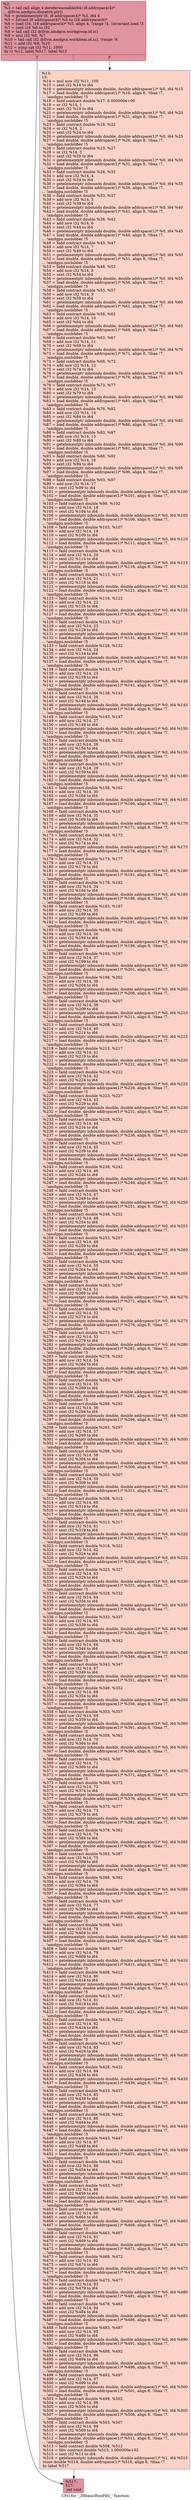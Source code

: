 digraph "CFG for '_Z8basicRunPdS_' function" {
	label="CFG for '_Z8basicRunPdS_' function";

	Node0x5aeb390 [shape=record,color="#b70d28ff", style=filled, fillcolor="#b70d2870",label="{%2:\l  %3 = tail call align 4 dereferenceable(64) i8 addrspace(4)*\l... @llvm.amdgcn.dispatch.ptr()\l  %4 = getelementptr i8, i8 addrspace(4)* %3, i64 4\l  %5 = bitcast i8 addrspace(4)* %4 to i16 addrspace(4)*\l  %6 = load i16, i16 addrspace(4)* %5, align 4, !range !4, !invariant.load !5\l  %7 = zext i16 %6 to i32\l  %8 = tail call i32 @llvm.amdgcn.workgroup.id.x()\l  %9 = mul i32 %8, %7\l  %10 = tail call i32 @llvm.amdgcn.workitem.id.x(), !range !6\l  %11 = add i32 %9, %10\l  %12 = icmp sgt i32 %11, 1000\l  br i1 %12, label %517, label %13\l|{<s0>T|<s1>F}}"];
	Node0x5aeb390:s0 -> Node0x5aed2d0;
	Node0x5aeb390:s1 -> Node0x5aed360;
	Node0x5aed360 [shape=record,color="#3d50c3ff", style=filled, fillcolor="#f59c7d70",label="{%13:\l13:                                               \l  %14 = mul nsw i32 %11, 100\l  %15 = sext i32 %14 to i64\l  %16 = getelementptr inbounds double, double addrspace(1)* %0, i64 %15\l  %17 = load double, double addrspace(1)* %16, align 8, !tbaa !7,\l... !amdgpu.noclobber !5\l  %18 = fadd contract double %17, 0.000000e+00\l  %19 = or i32 %14, 1\l  %20 = sext i32 %19 to i64\l  %21 = getelementptr inbounds double, double addrspace(1)* %0, i64 %20\l  %22 = load double, double addrspace(1)* %21, align 8, !tbaa !7,\l... !amdgpu.noclobber !5\l  %23 = fadd contract double %18, %22\l  %24 = or i32 %14, 2\l  %25 = sext i32 %24 to i64\l  %26 = getelementptr inbounds double, double addrspace(1)* %0, i64 %25\l  %27 = load double, double addrspace(1)* %26, align 8, !tbaa !7,\l... !amdgpu.noclobber !5\l  %28 = fadd contract double %23, %27\l  %29 = or i32 %14, 3\l  %30 = sext i32 %29 to i64\l  %31 = getelementptr inbounds double, double addrspace(1)* %0, i64 %30\l  %32 = load double, double addrspace(1)* %31, align 8, !tbaa !7,\l... !amdgpu.noclobber !5\l  %33 = fadd contract double %28, %32\l  %34 = add nsw i32 %14, 4\l  %35 = sext i32 %34 to i64\l  %36 = getelementptr inbounds double, double addrspace(1)* %0, i64 %35\l  %37 = load double, double addrspace(1)* %36, align 8, !tbaa !7,\l... !amdgpu.noclobber !5\l  %38 = fadd contract double %33, %37\l  %39 = add nsw i32 %14, 5\l  %40 = sext i32 %39 to i64\l  %41 = getelementptr inbounds double, double addrspace(1)* %0, i64 %40\l  %42 = load double, double addrspace(1)* %41, align 8, !tbaa !7,\l... !amdgpu.noclobber !5\l  %43 = fadd contract double %38, %42\l  %44 = add nsw i32 %14, 6\l  %45 = sext i32 %44 to i64\l  %46 = getelementptr inbounds double, double addrspace(1)* %0, i64 %45\l  %47 = load double, double addrspace(1)* %46, align 8, !tbaa !7,\l... !amdgpu.noclobber !5\l  %48 = fadd contract double %43, %47\l  %49 = add nsw i32 %14, 7\l  %50 = sext i32 %49 to i64\l  %51 = getelementptr inbounds double, double addrspace(1)* %0, i64 %50\l  %52 = load double, double addrspace(1)* %51, align 8, !tbaa !7,\l... !amdgpu.noclobber !5\l  %53 = fadd contract double %48, %52\l  %54 = add nsw i32 %14, 8\l  %55 = sext i32 %54 to i64\l  %56 = getelementptr inbounds double, double addrspace(1)* %0, i64 %55\l  %57 = load double, double addrspace(1)* %56, align 8, !tbaa !7,\l... !amdgpu.noclobber !5\l  %58 = fadd contract double %53, %57\l  %59 = add nsw i32 %14, 9\l  %60 = sext i32 %59 to i64\l  %61 = getelementptr inbounds double, double addrspace(1)* %0, i64 %60\l  %62 = load double, double addrspace(1)* %61, align 8, !tbaa !7,\l... !amdgpu.noclobber !5\l  %63 = fadd contract double %58, %62\l  %64 = add nsw i32 %14, 10\l  %65 = sext i32 %64 to i64\l  %66 = getelementptr inbounds double, double addrspace(1)* %0, i64 %65\l  %67 = load double, double addrspace(1)* %66, align 8, !tbaa !7,\l... !amdgpu.noclobber !5\l  %68 = fadd contract double %63, %67\l  %69 = add nsw i32 %14, 11\l  %70 = sext i32 %69 to i64\l  %71 = getelementptr inbounds double, double addrspace(1)* %0, i64 %70\l  %72 = load double, double addrspace(1)* %71, align 8, !tbaa !7,\l... !amdgpu.noclobber !5\l  %73 = fadd contract double %68, %72\l  %74 = add nsw i32 %14, 12\l  %75 = sext i32 %74 to i64\l  %76 = getelementptr inbounds double, double addrspace(1)* %0, i64 %75\l  %77 = load double, double addrspace(1)* %76, align 8, !tbaa !7,\l... !amdgpu.noclobber !5\l  %78 = fadd contract double %73, %77\l  %79 = add nsw i32 %14, 13\l  %80 = sext i32 %79 to i64\l  %81 = getelementptr inbounds double, double addrspace(1)* %0, i64 %80\l  %82 = load double, double addrspace(1)* %81, align 8, !tbaa !7,\l... !amdgpu.noclobber !5\l  %83 = fadd contract double %78, %82\l  %84 = add nsw i32 %14, 14\l  %85 = sext i32 %84 to i64\l  %86 = getelementptr inbounds double, double addrspace(1)* %0, i64 %85\l  %87 = load double, double addrspace(1)* %86, align 8, !tbaa !7,\l... !amdgpu.noclobber !5\l  %88 = fadd contract double %83, %87\l  %89 = add nsw i32 %14, 15\l  %90 = sext i32 %89 to i64\l  %91 = getelementptr inbounds double, double addrspace(1)* %0, i64 %90\l  %92 = load double, double addrspace(1)* %91, align 8, !tbaa !7,\l... !amdgpu.noclobber !5\l  %93 = fadd contract double %88, %92\l  %94 = add nsw i32 %14, 16\l  %95 = sext i32 %94 to i64\l  %96 = getelementptr inbounds double, double addrspace(1)* %0, i64 %95\l  %97 = load double, double addrspace(1)* %96, align 8, !tbaa !7,\l... !amdgpu.noclobber !5\l  %98 = fadd contract double %93, %97\l  %99 = add nsw i32 %14, 17\l  %100 = sext i32 %99 to i64\l  %101 = getelementptr inbounds double, double addrspace(1)* %0, i64 %100\l  %102 = load double, double addrspace(1)* %101, align 8, !tbaa !7,\l... !amdgpu.noclobber !5\l  %103 = fadd contract double %98, %102\l  %104 = add nsw i32 %14, 18\l  %105 = sext i32 %104 to i64\l  %106 = getelementptr inbounds double, double addrspace(1)* %0, i64 %105\l  %107 = load double, double addrspace(1)* %106, align 8, !tbaa !7,\l... !amdgpu.noclobber !5\l  %108 = fadd contract double %103, %107\l  %109 = add nsw i32 %14, 19\l  %110 = sext i32 %109 to i64\l  %111 = getelementptr inbounds double, double addrspace(1)* %0, i64 %110\l  %112 = load double, double addrspace(1)* %111, align 8, !tbaa !7,\l... !amdgpu.noclobber !5\l  %113 = fadd contract double %108, %112\l  %114 = add nsw i32 %14, 20\l  %115 = sext i32 %114 to i64\l  %116 = getelementptr inbounds double, double addrspace(1)* %0, i64 %115\l  %117 = load double, double addrspace(1)* %116, align 8, !tbaa !7,\l... !amdgpu.noclobber !5\l  %118 = fadd contract double %113, %117\l  %119 = add nsw i32 %14, 21\l  %120 = sext i32 %119 to i64\l  %121 = getelementptr inbounds double, double addrspace(1)* %0, i64 %120\l  %122 = load double, double addrspace(1)* %121, align 8, !tbaa !7,\l... !amdgpu.noclobber !5\l  %123 = fadd contract double %118, %122\l  %124 = add nsw i32 %14, 22\l  %125 = sext i32 %124 to i64\l  %126 = getelementptr inbounds double, double addrspace(1)* %0, i64 %125\l  %127 = load double, double addrspace(1)* %126, align 8, !tbaa !7,\l... !amdgpu.noclobber !5\l  %128 = fadd contract double %123, %127\l  %129 = add nsw i32 %14, 23\l  %130 = sext i32 %129 to i64\l  %131 = getelementptr inbounds double, double addrspace(1)* %0, i64 %130\l  %132 = load double, double addrspace(1)* %131, align 8, !tbaa !7,\l... !amdgpu.noclobber !5\l  %133 = fadd contract double %128, %132\l  %134 = add nsw i32 %14, 24\l  %135 = sext i32 %134 to i64\l  %136 = getelementptr inbounds double, double addrspace(1)* %0, i64 %135\l  %137 = load double, double addrspace(1)* %136, align 8, !tbaa !7,\l... !amdgpu.noclobber !5\l  %138 = fadd contract double %133, %137\l  %139 = add nsw i32 %14, 25\l  %140 = sext i32 %139 to i64\l  %141 = getelementptr inbounds double, double addrspace(1)* %0, i64 %140\l  %142 = load double, double addrspace(1)* %141, align 8, !tbaa !7,\l... !amdgpu.noclobber !5\l  %143 = fadd contract double %138, %142\l  %144 = add nsw i32 %14, 26\l  %145 = sext i32 %144 to i64\l  %146 = getelementptr inbounds double, double addrspace(1)* %0, i64 %145\l  %147 = load double, double addrspace(1)* %146, align 8, !tbaa !7,\l... !amdgpu.noclobber !5\l  %148 = fadd contract double %143, %147\l  %149 = add nsw i32 %14, 27\l  %150 = sext i32 %149 to i64\l  %151 = getelementptr inbounds double, double addrspace(1)* %0, i64 %150\l  %152 = load double, double addrspace(1)* %151, align 8, !tbaa !7,\l... !amdgpu.noclobber !5\l  %153 = fadd contract double %148, %152\l  %154 = add nsw i32 %14, 28\l  %155 = sext i32 %154 to i64\l  %156 = getelementptr inbounds double, double addrspace(1)* %0, i64 %155\l  %157 = load double, double addrspace(1)* %156, align 8, !tbaa !7,\l... !amdgpu.noclobber !5\l  %158 = fadd contract double %153, %157\l  %159 = add nsw i32 %14, 29\l  %160 = sext i32 %159 to i64\l  %161 = getelementptr inbounds double, double addrspace(1)* %0, i64 %160\l  %162 = load double, double addrspace(1)* %161, align 8, !tbaa !7,\l... !amdgpu.noclobber !5\l  %163 = fadd contract double %158, %162\l  %164 = add nsw i32 %14, 30\l  %165 = sext i32 %164 to i64\l  %166 = getelementptr inbounds double, double addrspace(1)* %0, i64 %165\l  %167 = load double, double addrspace(1)* %166, align 8, !tbaa !7,\l... !amdgpu.noclobber !5\l  %168 = fadd contract double %163, %167\l  %169 = add nsw i32 %14, 31\l  %170 = sext i32 %169 to i64\l  %171 = getelementptr inbounds double, double addrspace(1)* %0, i64 %170\l  %172 = load double, double addrspace(1)* %171, align 8, !tbaa !7,\l... !amdgpu.noclobber !5\l  %173 = fadd contract double %168, %172\l  %174 = add nsw i32 %14, 32\l  %175 = sext i32 %174 to i64\l  %176 = getelementptr inbounds double, double addrspace(1)* %0, i64 %175\l  %177 = load double, double addrspace(1)* %176, align 8, !tbaa !7,\l... !amdgpu.noclobber !5\l  %178 = fadd contract double %173, %177\l  %179 = add nsw i32 %14, 33\l  %180 = sext i32 %179 to i64\l  %181 = getelementptr inbounds double, double addrspace(1)* %0, i64 %180\l  %182 = load double, double addrspace(1)* %181, align 8, !tbaa !7,\l... !amdgpu.noclobber !5\l  %183 = fadd contract double %178, %182\l  %184 = add nsw i32 %14, 34\l  %185 = sext i32 %184 to i64\l  %186 = getelementptr inbounds double, double addrspace(1)* %0, i64 %185\l  %187 = load double, double addrspace(1)* %186, align 8, !tbaa !7,\l... !amdgpu.noclobber !5\l  %188 = fadd contract double %183, %187\l  %189 = add nsw i32 %14, 35\l  %190 = sext i32 %189 to i64\l  %191 = getelementptr inbounds double, double addrspace(1)* %0, i64 %190\l  %192 = load double, double addrspace(1)* %191, align 8, !tbaa !7,\l... !amdgpu.noclobber !5\l  %193 = fadd contract double %188, %192\l  %194 = add nsw i32 %14, 36\l  %195 = sext i32 %194 to i64\l  %196 = getelementptr inbounds double, double addrspace(1)* %0, i64 %195\l  %197 = load double, double addrspace(1)* %196, align 8, !tbaa !7,\l... !amdgpu.noclobber !5\l  %198 = fadd contract double %193, %197\l  %199 = add nsw i32 %14, 37\l  %200 = sext i32 %199 to i64\l  %201 = getelementptr inbounds double, double addrspace(1)* %0, i64 %200\l  %202 = load double, double addrspace(1)* %201, align 8, !tbaa !7,\l... !amdgpu.noclobber !5\l  %203 = fadd contract double %198, %202\l  %204 = add nsw i32 %14, 38\l  %205 = sext i32 %204 to i64\l  %206 = getelementptr inbounds double, double addrspace(1)* %0, i64 %205\l  %207 = load double, double addrspace(1)* %206, align 8, !tbaa !7,\l... !amdgpu.noclobber !5\l  %208 = fadd contract double %203, %207\l  %209 = add nsw i32 %14, 39\l  %210 = sext i32 %209 to i64\l  %211 = getelementptr inbounds double, double addrspace(1)* %0, i64 %210\l  %212 = load double, double addrspace(1)* %211, align 8, !tbaa !7,\l... !amdgpu.noclobber !5\l  %213 = fadd contract double %208, %212\l  %214 = add nsw i32 %14, 40\l  %215 = sext i32 %214 to i64\l  %216 = getelementptr inbounds double, double addrspace(1)* %0, i64 %215\l  %217 = load double, double addrspace(1)* %216, align 8, !tbaa !7,\l... !amdgpu.noclobber !5\l  %218 = fadd contract double %213, %217\l  %219 = add nsw i32 %14, 41\l  %220 = sext i32 %219 to i64\l  %221 = getelementptr inbounds double, double addrspace(1)* %0, i64 %220\l  %222 = load double, double addrspace(1)* %221, align 8, !tbaa !7,\l... !amdgpu.noclobber !5\l  %223 = fadd contract double %218, %222\l  %224 = add nsw i32 %14, 42\l  %225 = sext i32 %224 to i64\l  %226 = getelementptr inbounds double, double addrspace(1)* %0, i64 %225\l  %227 = load double, double addrspace(1)* %226, align 8, !tbaa !7,\l... !amdgpu.noclobber !5\l  %228 = fadd contract double %223, %227\l  %229 = add nsw i32 %14, 43\l  %230 = sext i32 %229 to i64\l  %231 = getelementptr inbounds double, double addrspace(1)* %0, i64 %230\l  %232 = load double, double addrspace(1)* %231, align 8, !tbaa !7,\l... !amdgpu.noclobber !5\l  %233 = fadd contract double %228, %232\l  %234 = add nsw i32 %14, 44\l  %235 = sext i32 %234 to i64\l  %236 = getelementptr inbounds double, double addrspace(1)* %0, i64 %235\l  %237 = load double, double addrspace(1)* %236, align 8, !tbaa !7,\l... !amdgpu.noclobber !5\l  %238 = fadd contract double %233, %237\l  %239 = add nsw i32 %14, 45\l  %240 = sext i32 %239 to i64\l  %241 = getelementptr inbounds double, double addrspace(1)* %0, i64 %240\l  %242 = load double, double addrspace(1)* %241, align 8, !tbaa !7,\l... !amdgpu.noclobber !5\l  %243 = fadd contract double %238, %242\l  %244 = add nsw i32 %14, 46\l  %245 = sext i32 %244 to i64\l  %246 = getelementptr inbounds double, double addrspace(1)* %0, i64 %245\l  %247 = load double, double addrspace(1)* %246, align 8, !tbaa !7,\l... !amdgpu.noclobber !5\l  %248 = fadd contract double %243, %247\l  %249 = add nsw i32 %14, 47\l  %250 = sext i32 %249 to i64\l  %251 = getelementptr inbounds double, double addrspace(1)* %0, i64 %250\l  %252 = load double, double addrspace(1)* %251, align 8, !tbaa !7,\l... !amdgpu.noclobber !5\l  %253 = fadd contract double %248, %252\l  %254 = add nsw i32 %14, 48\l  %255 = sext i32 %254 to i64\l  %256 = getelementptr inbounds double, double addrspace(1)* %0, i64 %255\l  %257 = load double, double addrspace(1)* %256, align 8, !tbaa !7,\l... !amdgpu.noclobber !5\l  %258 = fadd contract double %253, %257\l  %259 = add nsw i32 %14, 49\l  %260 = sext i32 %259 to i64\l  %261 = getelementptr inbounds double, double addrspace(1)* %0, i64 %260\l  %262 = load double, double addrspace(1)* %261, align 8, !tbaa !7,\l... !amdgpu.noclobber !5\l  %263 = fadd contract double %258, %262\l  %264 = add nsw i32 %14, 50\l  %265 = sext i32 %264 to i64\l  %266 = getelementptr inbounds double, double addrspace(1)* %0, i64 %265\l  %267 = load double, double addrspace(1)* %266, align 8, !tbaa !7,\l... !amdgpu.noclobber !5\l  %268 = fadd contract double %263, %267\l  %269 = add nsw i32 %14, 51\l  %270 = sext i32 %269 to i64\l  %271 = getelementptr inbounds double, double addrspace(1)* %0, i64 %270\l  %272 = load double, double addrspace(1)* %271, align 8, !tbaa !7,\l... !amdgpu.noclobber !5\l  %273 = fadd contract double %268, %272\l  %274 = add nsw i32 %14, 52\l  %275 = sext i32 %274 to i64\l  %276 = getelementptr inbounds double, double addrspace(1)* %0, i64 %275\l  %277 = load double, double addrspace(1)* %276, align 8, !tbaa !7,\l... !amdgpu.noclobber !5\l  %278 = fadd contract double %273, %277\l  %279 = add nsw i32 %14, 53\l  %280 = sext i32 %279 to i64\l  %281 = getelementptr inbounds double, double addrspace(1)* %0, i64 %280\l  %282 = load double, double addrspace(1)* %281, align 8, !tbaa !7,\l... !amdgpu.noclobber !5\l  %283 = fadd contract double %278, %282\l  %284 = add nsw i32 %14, 54\l  %285 = sext i32 %284 to i64\l  %286 = getelementptr inbounds double, double addrspace(1)* %0, i64 %285\l  %287 = load double, double addrspace(1)* %286, align 8, !tbaa !7,\l... !amdgpu.noclobber !5\l  %288 = fadd contract double %283, %287\l  %289 = add nsw i32 %14, 55\l  %290 = sext i32 %289 to i64\l  %291 = getelementptr inbounds double, double addrspace(1)* %0, i64 %290\l  %292 = load double, double addrspace(1)* %291, align 8, !tbaa !7,\l... !amdgpu.noclobber !5\l  %293 = fadd contract double %288, %292\l  %294 = add nsw i32 %14, 56\l  %295 = sext i32 %294 to i64\l  %296 = getelementptr inbounds double, double addrspace(1)* %0, i64 %295\l  %297 = load double, double addrspace(1)* %296, align 8, !tbaa !7,\l... !amdgpu.noclobber !5\l  %298 = fadd contract double %293, %297\l  %299 = add nsw i32 %14, 57\l  %300 = sext i32 %299 to i64\l  %301 = getelementptr inbounds double, double addrspace(1)* %0, i64 %300\l  %302 = load double, double addrspace(1)* %301, align 8, !tbaa !7,\l... !amdgpu.noclobber !5\l  %303 = fadd contract double %298, %302\l  %304 = add nsw i32 %14, 58\l  %305 = sext i32 %304 to i64\l  %306 = getelementptr inbounds double, double addrspace(1)* %0, i64 %305\l  %307 = load double, double addrspace(1)* %306, align 8, !tbaa !7,\l... !amdgpu.noclobber !5\l  %308 = fadd contract double %303, %307\l  %309 = add nsw i32 %14, 59\l  %310 = sext i32 %309 to i64\l  %311 = getelementptr inbounds double, double addrspace(1)* %0, i64 %310\l  %312 = load double, double addrspace(1)* %311, align 8, !tbaa !7,\l... !amdgpu.noclobber !5\l  %313 = fadd contract double %308, %312\l  %314 = add nsw i32 %14, 60\l  %315 = sext i32 %314 to i64\l  %316 = getelementptr inbounds double, double addrspace(1)* %0, i64 %315\l  %317 = load double, double addrspace(1)* %316, align 8, !tbaa !7,\l... !amdgpu.noclobber !5\l  %318 = fadd contract double %313, %317\l  %319 = add nsw i32 %14, 61\l  %320 = sext i32 %319 to i64\l  %321 = getelementptr inbounds double, double addrspace(1)* %0, i64 %320\l  %322 = load double, double addrspace(1)* %321, align 8, !tbaa !7,\l... !amdgpu.noclobber !5\l  %323 = fadd contract double %318, %322\l  %324 = add nsw i32 %14, 62\l  %325 = sext i32 %324 to i64\l  %326 = getelementptr inbounds double, double addrspace(1)* %0, i64 %325\l  %327 = load double, double addrspace(1)* %326, align 8, !tbaa !7,\l... !amdgpu.noclobber !5\l  %328 = fadd contract double %323, %327\l  %329 = add nsw i32 %14, 63\l  %330 = sext i32 %329 to i64\l  %331 = getelementptr inbounds double, double addrspace(1)* %0, i64 %330\l  %332 = load double, double addrspace(1)* %331, align 8, !tbaa !7,\l... !amdgpu.noclobber !5\l  %333 = fadd contract double %328, %332\l  %334 = add nsw i32 %14, 64\l  %335 = sext i32 %334 to i64\l  %336 = getelementptr inbounds double, double addrspace(1)* %0, i64 %335\l  %337 = load double, double addrspace(1)* %336, align 8, !tbaa !7,\l... !amdgpu.noclobber !5\l  %338 = fadd contract double %333, %337\l  %339 = add nsw i32 %14, 65\l  %340 = sext i32 %339 to i64\l  %341 = getelementptr inbounds double, double addrspace(1)* %0, i64 %340\l  %342 = load double, double addrspace(1)* %341, align 8, !tbaa !7,\l... !amdgpu.noclobber !5\l  %343 = fadd contract double %338, %342\l  %344 = add nsw i32 %14, 66\l  %345 = sext i32 %344 to i64\l  %346 = getelementptr inbounds double, double addrspace(1)* %0, i64 %345\l  %347 = load double, double addrspace(1)* %346, align 8, !tbaa !7,\l... !amdgpu.noclobber !5\l  %348 = fadd contract double %343, %347\l  %349 = add nsw i32 %14, 67\l  %350 = sext i32 %349 to i64\l  %351 = getelementptr inbounds double, double addrspace(1)* %0, i64 %350\l  %352 = load double, double addrspace(1)* %351, align 8, !tbaa !7,\l... !amdgpu.noclobber !5\l  %353 = fadd contract double %348, %352\l  %354 = add nsw i32 %14, 68\l  %355 = sext i32 %354 to i64\l  %356 = getelementptr inbounds double, double addrspace(1)* %0, i64 %355\l  %357 = load double, double addrspace(1)* %356, align 8, !tbaa !7,\l... !amdgpu.noclobber !5\l  %358 = fadd contract double %353, %357\l  %359 = add nsw i32 %14, 69\l  %360 = sext i32 %359 to i64\l  %361 = getelementptr inbounds double, double addrspace(1)* %0, i64 %360\l  %362 = load double, double addrspace(1)* %361, align 8, !tbaa !7,\l... !amdgpu.noclobber !5\l  %363 = fadd contract double %358, %362\l  %364 = add nsw i32 %14, 70\l  %365 = sext i32 %364 to i64\l  %366 = getelementptr inbounds double, double addrspace(1)* %0, i64 %365\l  %367 = load double, double addrspace(1)* %366, align 8, !tbaa !7,\l... !amdgpu.noclobber !5\l  %368 = fadd contract double %363, %367\l  %369 = add nsw i32 %14, 71\l  %370 = sext i32 %369 to i64\l  %371 = getelementptr inbounds double, double addrspace(1)* %0, i64 %370\l  %372 = load double, double addrspace(1)* %371, align 8, !tbaa !7,\l... !amdgpu.noclobber !5\l  %373 = fadd contract double %368, %372\l  %374 = add nsw i32 %14, 72\l  %375 = sext i32 %374 to i64\l  %376 = getelementptr inbounds double, double addrspace(1)* %0, i64 %375\l  %377 = load double, double addrspace(1)* %376, align 8, !tbaa !7,\l... !amdgpu.noclobber !5\l  %378 = fadd contract double %373, %377\l  %379 = add nsw i32 %14, 73\l  %380 = sext i32 %379 to i64\l  %381 = getelementptr inbounds double, double addrspace(1)* %0, i64 %380\l  %382 = load double, double addrspace(1)* %381, align 8, !tbaa !7,\l... !amdgpu.noclobber !5\l  %383 = fadd contract double %378, %382\l  %384 = add nsw i32 %14, 74\l  %385 = sext i32 %384 to i64\l  %386 = getelementptr inbounds double, double addrspace(1)* %0, i64 %385\l  %387 = load double, double addrspace(1)* %386, align 8, !tbaa !7,\l... !amdgpu.noclobber !5\l  %388 = fadd contract double %383, %387\l  %389 = add nsw i32 %14, 75\l  %390 = sext i32 %389 to i64\l  %391 = getelementptr inbounds double, double addrspace(1)* %0, i64 %390\l  %392 = load double, double addrspace(1)* %391, align 8, !tbaa !7,\l... !amdgpu.noclobber !5\l  %393 = fadd contract double %388, %392\l  %394 = add nsw i32 %14, 76\l  %395 = sext i32 %394 to i64\l  %396 = getelementptr inbounds double, double addrspace(1)* %0, i64 %395\l  %397 = load double, double addrspace(1)* %396, align 8, !tbaa !7,\l... !amdgpu.noclobber !5\l  %398 = fadd contract double %393, %397\l  %399 = add nsw i32 %14, 77\l  %400 = sext i32 %399 to i64\l  %401 = getelementptr inbounds double, double addrspace(1)* %0, i64 %400\l  %402 = load double, double addrspace(1)* %401, align 8, !tbaa !7,\l... !amdgpu.noclobber !5\l  %403 = fadd contract double %398, %402\l  %404 = add nsw i32 %14, 78\l  %405 = sext i32 %404 to i64\l  %406 = getelementptr inbounds double, double addrspace(1)* %0, i64 %405\l  %407 = load double, double addrspace(1)* %406, align 8, !tbaa !7,\l... !amdgpu.noclobber !5\l  %408 = fadd contract double %403, %407\l  %409 = add nsw i32 %14, 79\l  %410 = sext i32 %409 to i64\l  %411 = getelementptr inbounds double, double addrspace(1)* %0, i64 %410\l  %412 = load double, double addrspace(1)* %411, align 8, !tbaa !7,\l... !amdgpu.noclobber !5\l  %413 = fadd contract double %408, %412\l  %414 = add nsw i32 %14, 80\l  %415 = sext i32 %414 to i64\l  %416 = getelementptr inbounds double, double addrspace(1)* %0, i64 %415\l  %417 = load double, double addrspace(1)* %416, align 8, !tbaa !7,\l... !amdgpu.noclobber !5\l  %418 = fadd contract double %413, %417\l  %419 = add nsw i32 %14, 81\l  %420 = sext i32 %419 to i64\l  %421 = getelementptr inbounds double, double addrspace(1)* %0, i64 %420\l  %422 = load double, double addrspace(1)* %421, align 8, !tbaa !7,\l... !amdgpu.noclobber !5\l  %423 = fadd contract double %418, %422\l  %424 = add nsw i32 %14, 82\l  %425 = sext i32 %424 to i64\l  %426 = getelementptr inbounds double, double addrspace(1)* %0, i64 %425\l  %427 = load double, double addrspace(1)* %426, align 8, !tbaa !7,\l... !amdgpu.noclobber !5\l  %428 = fadd contract double %423, %427\l  %429 = add nsw i32 %14, 83\l  %430 = sext i32 %429 to i64\l  %431 = getelementptr inbounds double, double addrspace(1)* %0, i64 %430\l  %432 = load double, double addrspace(1)* %431, align 8, !tbaa !7,\l... !amdgpu.noclobber !5\l  %433 = fadd contract double %428, %432\l  %434 = add nsw i32 %14, 84\l  %435 = sext i32 %434 to i64\l  %436 = getelementptr inbounds double, double addrspace(1)* %0, i64 %435\l  %437 = load double, double addrspace(1)* %436, align 8, !tbaa !7,\l... !amdgpu.noclobber !5\l  %438 = fadd contract double %433, %437\l  %439 = add nsw i32 %14, 85\l  %440 = sext i32 %439 to i64\l  %441 = getelementptr inbounds double, double addrspace(1)* %0, i64 %440\l  %442 = load double, double addrspace(1)* %441, align 8, !tbaa !7,\l... !amdgpu.noclobber !5\l  %443 = fadd contract double %438, %442\l  %444 = add nsw i32 %14, 86\l  %445 = sext i32 %444 to i64\l  %446 = getelementptr inbounds double, double addrspace(1)* %0, i64 %445\l  %447 = load double, double addrspace(1)* %446, align 8, !tbaa !7,\l... !amdgpu.noclobber !5\l  %448 = fadd contract double %443, %447\l  %449 = add nsw i32 %14, 87\l  %450 = sext i32 %449 to i64\l  %451 = getelementptr inbounds double, double addrspace(1)* %0, i64 %450\l  %452 = load double, double addrspace(1)* %451, align 8, !tbaa !7,\l... !amdgpu.noclobber !5\l  %453 = fadd contract double %448, %452\l  %454 = add nsw i32 %14, 88\l  %455 = sext i32 %454 to i64\l  %456 = getelementptr inbounds double, double addrspace(1)* %0, i64 %455\l  %457 = load double, double addrspace(1)* %456, align 8, !tbaa !7,\l... !amdgpu.noclobber !5\l  %458 = fadd contract double %453, %457\l  %459 = add nsw i32 %14, 89\l  %460 = sext i32 %459 to i64\l  %461 = getelementptr inbounds double, double addrspace(1)* %0, i64 %460\l  %462 = load double, double addrspace(1)* %461, align 8, !tbaa !7,\l... !amdgpu.noclobber !5\l  %463 = fadd contract double %458, %462\l  %464 = add nsw i32 %14, 90\l  %465 = sext i32 %464 to i64\l  %466 = getelementptr inbounds double, double addrspace(1)* %0, i64 %465\l  %467 = load double, double addrspace(1)* %466, align 8, !tbaa !7,\l... !amdgpu.noclobber !5\l  %468 = fadd contract double %463, %467\l  %469 = add nsw i32 %14, 91\l  %470 = sext i32 %469 to i64\l  %471 = getelementptr inbounds double, double addrspace(1)* %0, i64 %470\l  %472 = load double, double addrspace(1)* %471, align 8, !tbaa !7,\l... !amdgpu.noclobber !5\l  %473 = fadd contract double %468, %472\l  %474 = add nsw i32 %14, 92\l  %475 = sext i32 %474 to i64\l  %476 = getelementptr inbounds double, double addrspace(1)* %0, i64 %475\l  %477 = load double, double addrspace(1)* %476, align 8, !tbaa !7,\l... !amdgpu.noclobber !5\l  %478 = fadd contract double %473, %477\l  %479 = add nsw i32 %14, 93\l  %480 = sext i32 %479 to i64\l  %481 = getelementptr inbounds double, double addrspace(1)* %0, i64 %480\l  %482 = load double, double addrspace(1)* %481, align 8, !tbaa !7,\l... !amdgpu.noclobber !5\l  %483 = fadd contract double %478, %482\l  %484 = add nsw i32 %14, 94\l  %485 = sext i32 %484 to i64\l  %486 = getelementptr inbounds double, double addrspace(1)* %0, i64 %485\l  %487 = load double, double addrspace(1)* %486, align 8, !tbaa !7,\l... !amdgpu.noclobber !5\l  %488 = fadd contract double %483, %487\l  %489 = add nsw i32 %14, 95\l  %490 = sext i32 %489 to i64\l  %491 = getelementptr inbounds double, double addrspace(1)* %0, i64 %490\l  %492 = load double, double addrspace(1)* %491, align 8, !tbaa !7,\l... !amdgpu.noclobber !5\l  %493 = fadd contract double %488, %492\l  %494 = add nsw i32 %14, 96\l  %495 = sext i32 %494 to i64\l  %496 = getelementptr inbounds double, double addrspace(1)* %0, i64 %495\l  %497 = load double, double addrspace(1)* %496, align 8, !tbaa !7,\l... !amdgpu.noclobber !5\l  %498 = fadd contract double %493, %497\l  %499 = add nsw i32 %14, 97\l  %500 = sext i32 %499 to i64\l  %501 = getelementptr inbounds double, double addrspace(1)* %0, i64 %500\l  %502 = load double, double addrspace(1)* %501, align 8, !tbaa !7,\l... !amdgpu.noclobber !5\l  %503 = fadd contract double %498, %502\l  %504 = add nsw i32 %14, 98\l  %505 = sext i32 %504 to i64\l  %506 = getelementptr inbounds double, double addrspace(1)* %0, i64 %505\l  %507 = load double, double addrspace(1)* %506, align 8, !tbaa !7,\l... !amdgpu.noclobber !5\l  %508 = fadd contract double %503, %507\l  %509 = add nsw i32 %14, 99\l  %510 = sext i32 %509 to i64\l  %511 = getelementptr inbounds double, double addrspace(1)* %0, i64 %510\l  %512 = load double, double addrspace(1)* %511, align 8, !tbaa !7,\l... !amdgpu.noclobber !5\l  %513 = fadd contract double %508, %512\l  %514 = fdiv contract double %513, 1.000000e+02\l  %515 = sext i32 %11 to i64\l  %516 = getelementptr inbounds double, double addrspace(1)* %1, i64 %515\l  store double %514, double addrspace(1)* %516, align 8, !tbaa !7\l  br label %517\l}"];
	Node0x5aed360 -> Node0x5aed2d0;
	Node0x5aed2d0 [shape=record,color="#b70d28ff", style=filled, fillcolor="#b70d2870",label="{%517:\l517:                                              \l  ret void\l}"];
}
